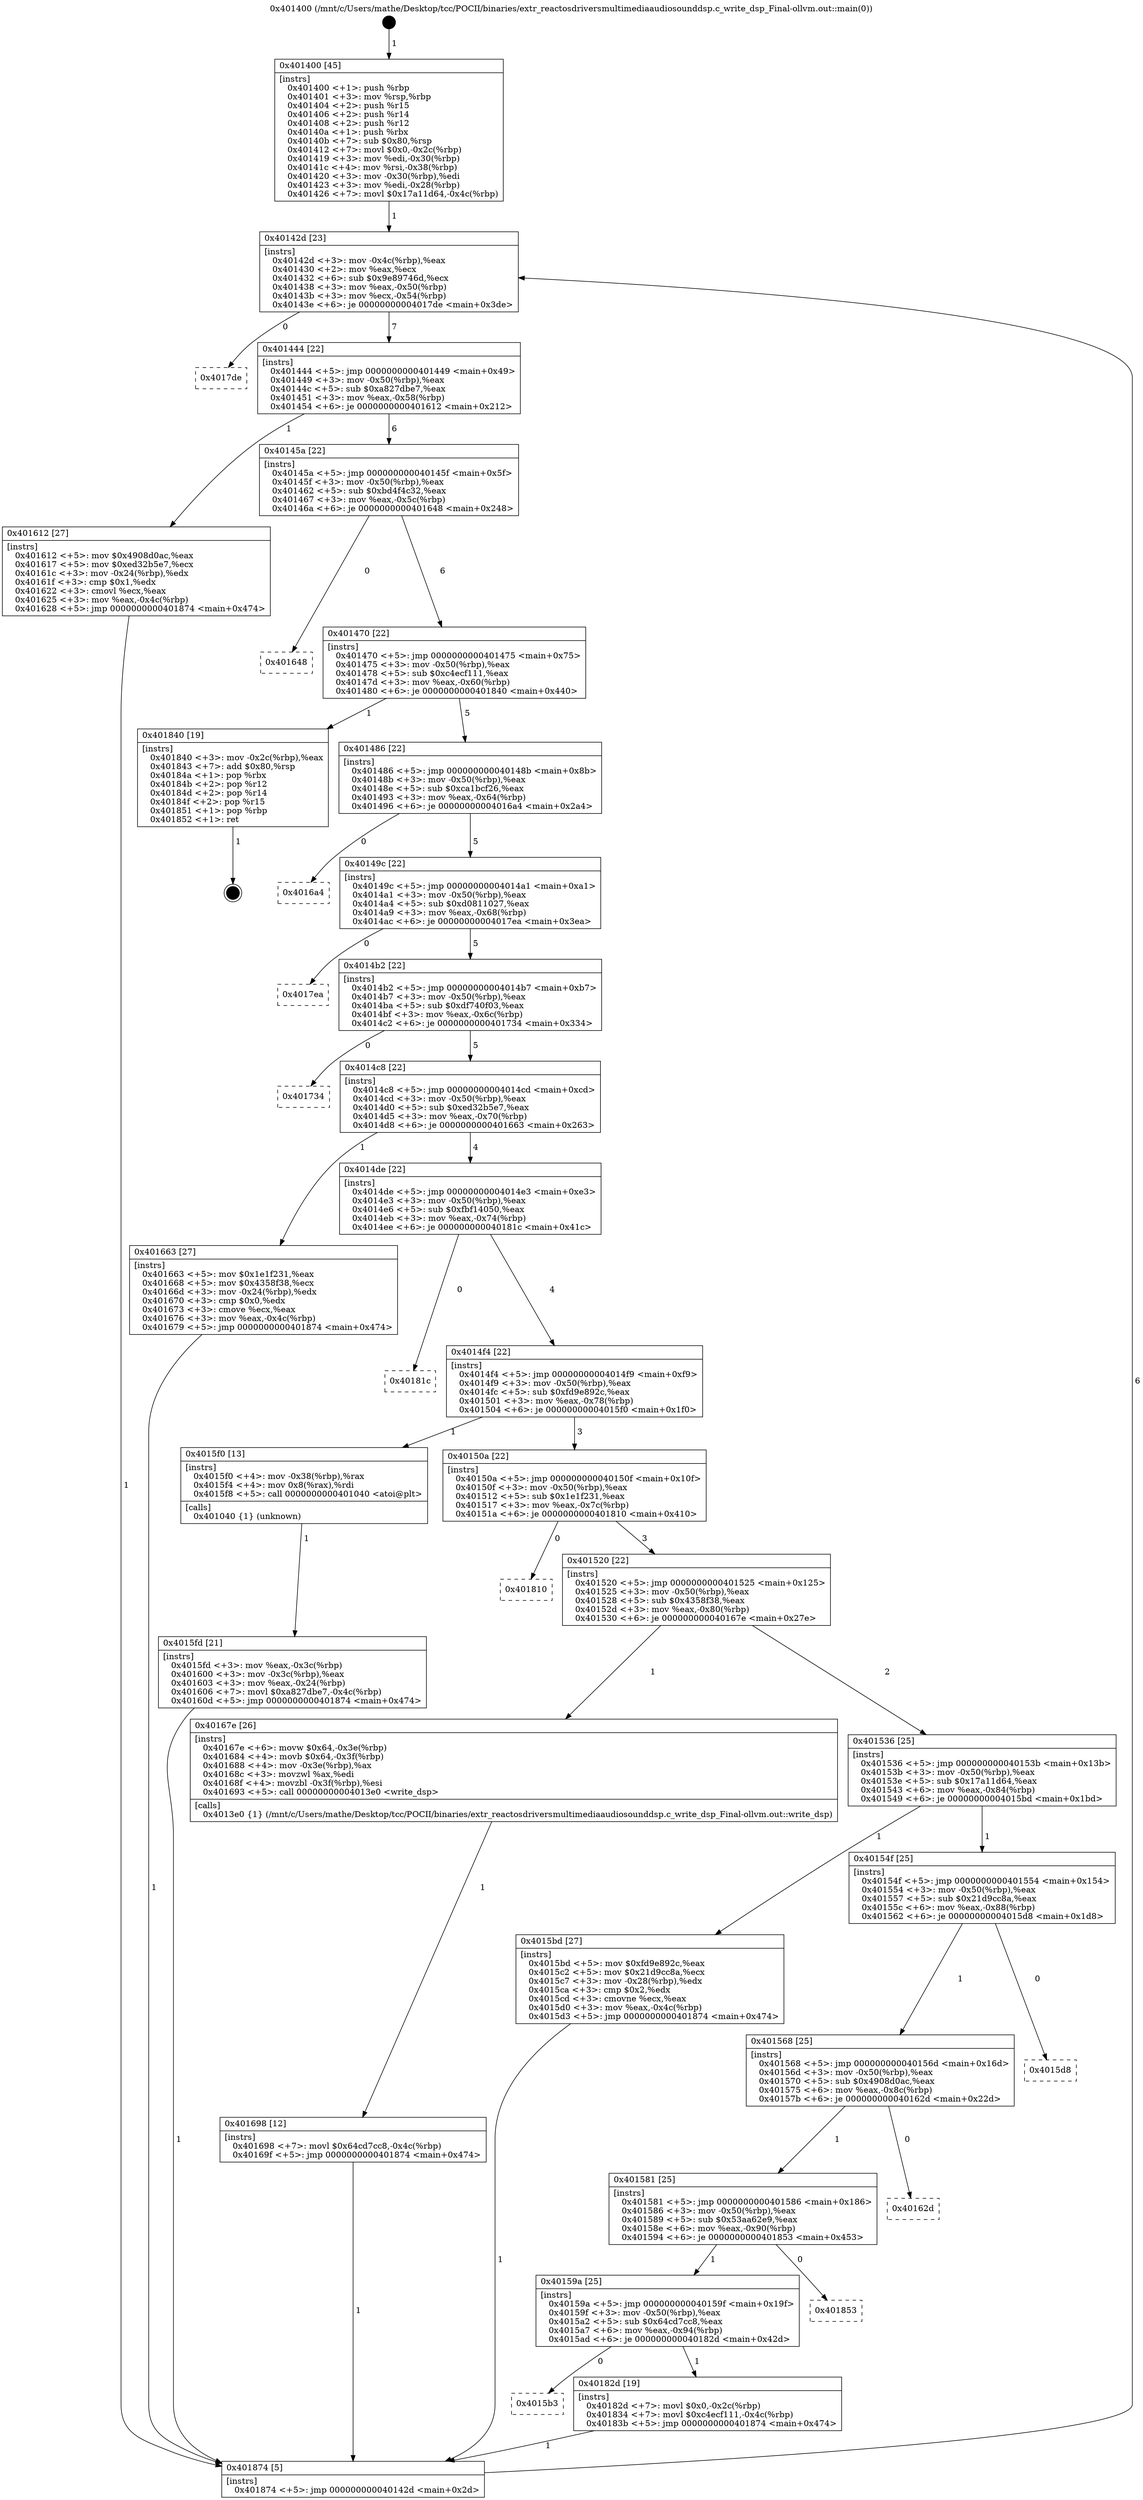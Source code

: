 digraph "0x401400" {
  label = "0x401400 (/mnt/c/Users/mathe/Desktop/tcc/POCII/binaries/extr_reactosdriversmultimediaaudiosounddsp.c_write_dsp_Final-ollvm.out::main(0))"
  labelloc = "t"
  node[shape=record]

  Entry [label="",width=0.3,height=0.3,shape=circle,fillcolor=black,style=filled]
  "0x40142d" [label="{
     0x40142d [23]\l
     | [instrs]\l
     &nbsp;&nbsp;0x40142d \<+3\>: mov -0x4c(%rbp),%eax\l
     &nbsp;&nbsp;0x401430 \<+2\>: mov %eax,%ecx\l
     &nbsp;&nbsp;0x401432 \<+6\>: sub $0x9e89746d,%ecx\l
     &nbsp;&nbsp;0x401438 \<+3\>: mov %eax,-0x50(%rbp)\l
     &nbsp;&nbsp;0x40143b \<+3\>: mov %ecx,-0x54(%rbp)\l
     &nbsp;&nbsp;0x40143e \<+6\>: je 00000000004017de \<main+0x3de\>\l
  }"]
  "0x4017de" [label="{
     0x4017de\l
  }", style=dashed]
  "0x401444" [label="{
     0x401444 [22]\l
     | [instrs]\l
     &nbsp;&nbsp;0x401444 \<+5\>: jmp 0000000000401449 \<main+0x49\>\l
     &nbsp;&nbsp;0x401449 \<+3\>: mov -0x50(%rbp),%eax\l
     &nbsp;&nbsp;0x40144c \<+5\>: sub $0xa827dbe7,%eax\l
     &nbsp;&nbsp;0x401451 \<+3\>: mov %eax,-0x58(%rbp)\l
     &nbsp;&nbsp;0x401454 \<+6\>: je 0000000000401612 \<main+0x212\>\l
  }"]
  Exit [label="",width=0.3,height=0.3,shape=circle,fillcolor=black,style=filled,peripheries=2]
  "0x401612" [label="{
     0x401612 [27]\l
     | [instrs]\l
     &nbsp;&nbsp;0x401612 \<+5\>: mov $0x4908d0ac,%eax\l
     &nbsp;&nbsp;0x401617 \<+5\>: mov $0xed32b5e7,%ecx\l
     &nbsp;&nbsp;0x40161c \<+3\>: mov -0x24(%rbp),%edx\l
     &nbsp;&nbsp;0x40161f \<+3\>: cmp $0x1,%edx\l
     &nbsp;&nbsp;0x401622 \<+3\>: cmovl %ecx,%eax\l
     &nbsp;&nbsp;0x401625 \<+3\>: mov %eax,-0x4c(%rbp)\l
     &nbsp;&nbsp;0x401628 \<+5\>: jmp 0000000000401874 \<main+0x474\>\l
  }"]
  "0x40145a" [label="{
     0x40145a [22]\l
     | [instrs]\l
     &nbsp;&nbsp;0x40145a \<+5\>: jmp 000000000040145f \<main+0x5f\>\l
     &nbsp;&nbsp;0x40145f \<+3\>: mov -0x50(%rbp),%eax\l
     &nbsp;&nbsp;0x401462 \<+5\>: sub $0xbd4f4c32,%eax\l
     &nbsp;&nbsp;0x401467 \<+3\>: mov %eax,-0x5c(%rbp)\l
     &nbsp;&nbsp;0x40146a \<+6\>: je 0000000000401648 \<main+0x248\>\l
  }"]
  "0x4015b3" [label="{
     0x4015b3\l
  }", style=dashed]
  "0x401648" [label="{
     0x401648\l
  }", style=dashed]
  "0x401470" [label="{
     0x401470 [22]\l
     | [instrs]\l
     &nbsp;&nbsp;0x401470 \<+5\>: jmp 0000000000401475 \<main+0x75\>\l
     &nbsp;&nbsp;0x401475 \<+3\>: mov -0x50(%rbp),%eax\l
     &nbsp;&nbsp;0x401478 \<+5\>: sub $0xc4ecf111,%eax\l
     &nbsp;&nbsp;0x40147d \<+3\>: mov %eax,-0x60(%rbp)\l
     &nbsp;&nbsp;0x401480 \<+6\>: je 0000000000401840 \<main+0x440\>\l
  }"]
  "0x40182d" [label="{
     0x40182d [19]\l
     | [instrs]\l
     &nbsp;&nbsp;0x40182d \<+7\>: movl $0x0,-0x2c(%rbp)\l
     &nbsp;&nbsp;0x401834 \<+7\>: movl $0xc4ecf111,-0x4c(%rbp)\l
     &nbsp;&nbsp;0x40183b \<+5\>: jmp 0000000000401874 \<main+0x474\>\l
  }"]
  "0x401840" [label="{
     0x401840 [19]\l
     | [instrs]\l
     &nbsp;&nbsp;0x401840 \<+3\>: mov -0x2c(%rbp),%eax\l
     &nbsp;&nbsp;0x401843 \<+7\>: add $0x80,%rsp\l
     &nbsp;&nbsp;0x40184a \<+1\>: pop %rbx\l
     &nbsp;&nbsp;0x40184b \<+2\>: pop %r12\l
     &nbsp;&nbsp;0x40184d \<+2\>: pop %r14\l
     &nbsp;&nbsp;0x40184f \<+2\>: pop %r15\l
     &nbsp;&nbsp;0x401851 \<+1\>: pop %rbp\l
     &nbsp;&nbsp;0x401852 \<+1\>: ret\l
  }"]
  "0x401486" [label="{
     0x401486 [22]\l
     | [instrs]\l
     &nbsp;&nbsp;0x401486 \<+5\>: jmp 000000000040148b \<main+0x8b\>\l
     &nbsp;&nbsp;0x40148b \<+3\>: mov -0x50(%rbp),%eax\l
     &nbsp;&nbsp;0x40148e \<+5\>: sub $0xca1bcf26,%eax\l
     &nbsp;&nbsp;0x401493 \<+3\>: mov %eax,-0x64(%rbp)\l
     &nbsp;&nbsp;0x401496 \<+6\>: je 00000000004016a4 \<main+0x2a4\>\l
  }"]
  "0x40159a" [label="{
     0x40159a [25]\l
     | [instrs]\l
     &nbsp;&nbsp;0x40159a \<+5\>: jmp 000000000040159f \<main+0x19f\>\l
     &nbsp;&nbsp;0x40159f \<+3\>: mov -0x50(%rbp),%eax\l
     &nbsp;&nbsp;0x4015a2 \<+5\>: sub $0x64cd7cc8,%eax\l
     &nbsp;&nbsp;0x4015a7 \<+6\>: mov %eax,-0x94(%rbp)\l
     &nbsp;&nbsp;0x4015ad \<+6\>: je 000000000040182d \<main+0x42d\>\l
  }"]
  "0x4016a4" [label="{
     0x4016a4\l
  }", style=dashed]
  "0x40149c" [label="{
     0x40149c [22]\l
     | [instrs]\l
     &nbsp;&nbsp;0x40149c \<+5\>: jmp 00000000004014a1 \<main+0xa1\>\l
     &nbsp;&nbsp;0x4014a1 \<+3\>: mov -0x50(%rbp),%eax\l
     &nbsp;&nbsp;0x4014a4 \<+5\>: sub $0xd0811027,%eax\l
     &nbsp;&nbsp;0x4014a9 \<+3\>: mov %eax,-0x68(%rbp)\l
     &nbsp;&nbsp;0x4014ac \<+6\>: je 00000000004017ea \<main+0x3ea\>\l
  }"]
  "0x401853" [label="{
     0x401853\l
  }", style=dashed]
  "0x4017ea" [label="{
     0x4017ea\l
  }", style=dashed]
  "0x4014b2" [label="{
     0x4014b2 [22]\l
     | [instrs]\l
     &nbsp;&nbsp;0x4014b2 \<+5\>: jmp 00000000004014b7 \<main+0xb7\>\l
     &nbsp;&nbsp;0x4014b7 \<+3\>: mov -0x50(%rbp),%eax\l
     &nbsp;&nbsp;0x4014ba \<+5\>: sub $0xdf740f03,%eax\l
     &nbsp;&nbsp;0x4014bf \<+3\>: mov %eax,-0x6c(%rbp)\l
     &nbsp;&nbsp;0x4014c2 \<+6\>: je 0000000000401734 \<main+0x334\>\l
  }"]
  "0x401581" [label="{
     0x401581 [25]\l
     | [instrs]\l
     &nbsp;&nbsp;0x401581 \<+5\>: jmp 0000000000401586 \<main+0x186\>\l
     &nbsp;&nbsp;0x401586 \<+3\>: mov -0x50(%rbp),%eax\l
     &nbsp;&nbsp;0x401589 \<+5\>: sub $0x53aa62e9,%eax\l
     &nbsp;&nbsp;0x40158e \<+6\>: mov %eax,-0x90(%rbp)\l
     &nbsp;&nbsp;0x401594 \<+6\>: je 0000000000401853 \<main+0x453\>\l
  }"]
  "0x401734" [label="{
     0x401734\l
  }", style=dashed]
  "0x4014c8" [label="{
     0x4014c8 [22]\l
     | [instrs]\l
     &nbsp;&nbsp;0x4014c8 \<+5\>: jmp 00000000004014cd \<main+0xcd\>\l
     &nbsp;&nbsp;0x4014cd \<+3\>: mov -0x50(%rbp),%eax\l
     &nbsp;&nbsp;0x4014d0 \<+5\>: sub $0xed32b5e7,%eax\l
     &nbsp;&nbsp;0x4014d5 \<+3\>: mov %eax,-0x70(%rbp)\l
     &nbsp;&nbsp;0x4014d8 \<+6\>: je 0000000000401663 \<main+0x263\>\l
  }"]
  "0x40162d" [label="{
     0x40162d\l
  }", style=dashed]
  "0x401663" [label="{
     0x401663 [27]\l
     | [instrs]\l
     &nbsp;&nbsp;0x401663 \<+5\>: mov $0x1e1f231,%eax\l
     &nbsp;&nbsp;0x401668 \<+5\>: mov $0x4358f38,%ecx\l
     &nbsp;&nbsp;0x40166d \<+3\>: mov -0x24(%rbp),%edx\l
     &nbsp;&nbsp;0x401670 \<+3\>: cmp $0x0,%edx\l
     &nbsp;&nbsp;0x401673 \<+3\>: cmove %ecx,%eax\l
     &nbsp;&nbsp;0x401676 \<+3\>: mov %eax,-0x4c(%rbp)\l
     &nbsp;&nbsp;0x401679 \<+5\>: jmp 0000000000401874 \<main+0x474\>\l
  }"]
  "0x4014de" [label="{
     0x4014de [22]\l
     | [instrs]\l
     &nbsp;&nbsp;0x4014de \<+5\>: jmp 00000000004014e3 \<main+0xe3\>\l
     &nbsp;&nbsp;0x4014e3 \<+3\>: mov -0x50(%rbp),%eax\l
     &nbsp;&nbsp;0x4014e6 \<+5\>: sub $0xfbf14050,%eax\l
     &nbsp;&nbsp;0x4014eb \<+3\>: mov %eax,-0x74(%rbp)\l
     &nbsp;&nbsp;0x4014ee \<+6\>: je 000000000040181c \<main+0x41c\>\l
  }"]
  "0x401568" [label="{
     0x401568 [25]\l
     | [instrs]\l
     &nbsp;&nbsp;0x401568 \<+5\>: jmp 000000000040156d \<main+0x16d\>\l
     &nbsp;&nbsp;0x40156d \<+3\>: mov -0x50(%rbp),%eax\l
     &nbsp;&nbsp;0x401570 \<+5\>: sub $0x4908d0ac,%eax\l
     &nbsp;&nbsp;0x401575 \<+6\>: mov %eax,-0x8c(%rbp)\l
     &nbsp;&nbsp;0x40157b \<+6\>: je 000000000040162d \<main+0x22d\>\l
  }"]
  "0x40181c" [label="{
     0x40181c\l
  }", style=dashed]
  "0x4014f4" [label="{
     0x4014f4 [22]\l
     | [instrs]\l
     &nbsp;&nbsp;0x4014f4 \<+5\>: jmp 00000000004014f9 \<main+0xf9\>\l
     &nbsp;&nbsp;0x4014f9 \<+3\>: mov -0x50(%rbp),%eax\l
     &nbsp;&nbsp;0x4014fc \<+5\>: sub $0xfd9e892c,%eax\l
     &nbsp;&nbsp;0x401501 \<+3\>: mov %eax,-0x78(%rbp)\l
     &nbsp;&nbsp;0x401504 \<+6\>: je 00000000004015f0 \<main+0x1f0\>\l
  }"]
  "0x4015d8" [label="{
     0x4015d8\l
  }", style=dashed]
  "0x4015f0" [label="{
     0x4015f0 [13]\l
     | [instrs]\l
     &nbsp;&nbsp;0x4015f0 \<+4\>: mov -0x38(%rbp),%rax\l
     &nbsp;&nbsp;0x4015f4 \<+4\>: mov 0x8(%rax),%rdi\l
     &nbsp;&nbsp;0x4015f8 \<+5\>: call 0000000000401040 \<atoi@plt\>\l
     | [calls]\l
     &nbsp;&nbsp;0x401040 \{1\} (unknown)\l
  }"]
  "0x40150a" [label="{
     0x40150a [22]\l
     | [instrs]\l
     &nbsp;&nbsp;0x40150a \<+5\>: jmp 000000000040150f \<main+0x10f\>\l
     &nbsp;&nbsp;0x40150f \<+3\>: mov -0x50(%rbp),%eax\l
     &nbsp;&nbsp;0x401512 \<+5\>: sub $0x1e1f231,%eax\l
     &nbsp;&nbsp;0x401517 \<+3\>: mov %eax,-0x7c(%rbp)\l
     &nbsp;&nbsp;0x40151a \<+6\>: je 0000000000401810 \<main+0x410\>\l
  }"]
  "0x401698" [label="{
     0x401698 [12]\l
     | [instrs]\l
     &nbsp;&nbsp;0x401698 \<+7\>: movl $0x64cd7cc8,-0x4c(%rbp)\l
     &nbsp;&nbsp;0x40169f \<+5\>: jmp 0000000000401874 \<main+0x474\>\l
  }"]
  "0x401810" [label="{
     0x401810\l
  }", style=dashed]
  "0x401520" [label="{
     0x401520 [22]\l
     | [instrs]\l
     &nbsp;&nbsp;0x401520 \<+5\>: jmp 0000000000401525 \<main+0x125\>\l
     &nbsp;&nbsp;0x401525 \<+3\>: mov -0x50(%rbp),%eax\l
     &nbsp;&nbsp;0x401528 \<+5\>: sub $0x4358f38,%eax\l
     &nbsp;&nbsp;0x40152d \<+3\>: mov %eax,-0x80(%rbp)\l
     &nbsp;&nbsp;0x401530 \<+6\>: je 000000000040167e \<main+0x27e\>\l
  }"]
  "0x4015fd" [label="{
     0x4015fd [21]\l
     | [instrs]\l
     &nbsp;&nbsp;0x4015fd \<+3\>: mov %eax,-0x3c(%rbp)\l
     &nbsp;&nbsp;0x401600 \<+3\>: mov -0x3c(%rbp),%eax\l
     &nbsp;&nbsp;0x401603 \<+3\>: mov %eax,-0x24(%rbp)\l
     &nbsp;&nbsp;0x401606 \<+7\>: movl $0xa827dbe7,-0x4c(%rbp)\l
     &nbsp;&nbsp;0x40160d \<+5\>: jmp 0000000000401874 \<main+0x474\>\l
  }"]
  "0x40167e" [label="{
     0x40167e [26]\l
     | [instrs]\l
     &nbsp;&nbsp;0x40167e \<+6\>: movw $0x64,-0x3e(%rbp)\l
     &nbsp;&nbsp;0x401684 \<+4\>: movb $0x64,-0x3f(%rbp)\l
     &nbsp;&nbsp;0x401688 \<+4\>: mov -0x3e(%rbp),%ax\l
     &nbsp;&nbsp;0x40168c \<+3\>: movzwl %ax,%edi\l
     &nbsp;&nbsp;0x40168f \<+4\>: movzbl -0x3f(%rbp),%esi\l
     &nbsp;&nbsp;0x401693 \<+5\>: call 00000000004013e0 \<write_dsp\>\l
     | [calls]\l
     &nbsp;&nbsp;0x4013e0 \{1\} (/mnt/c/Users/mathe/Desktop/tcc/POCII/binaries/extr_reactosdriversmultimediaaudiosounddsp.c_write_dsp_Final-ollvm.out::write_dsp)\l
  }"]
  "0x401536" [label="{
     0x401536 [25]\l
     | [instrs]\l
     &nbsp;&nbsp;0x401536 \<+5\>: jmp 000000000040153b \<main+0x13b\>\l
     &nbsp;&nbsp;0x40153b \<+3\>: mov -0x50(%rbp),%eax\l
     &nbsp;&nbsp;0x40153e \<+5\>: sub $0x17a11d64,%eax\l
     &nbsp;&nbsp;0x401543 \<+6\>: mov %eax,-0x84(%rbp)\l
     &nbsp;&nbsp;0x401549 \<+6\>: je 00000000004015bd \<main+0x1bd\>\l
  }"]
  "0x401400" [label="{
     0x401400 [45]\l
     | [instrs]\l
     &nbsp;&nbsp;0x401400 \<+1\>: push %rbp\l
     &nbsp;&nbsp;0x401401 \<+3\>: mov %rsp,%rbp\l
     &nbsp;&nbsp;0x401404 \<+2\>: push %r15\l
     &nbsp;&nbsp;0x401406 \<+2\>: push %r14\l
     &nbsp;&nbsp;0x401408 \<+2\>: push %r12\l
     &nbsp;&nbsp;0x40140a \<+1\>: push %rbx\l
     &nbsp;&nbsp;0x40140b \<+7\>: sub $0x80,%rsp\l
     &nbsp;&nbsp;0x401412 \<+7\>: movl $0x0,-0x2c(%rbp)\l
     &nbsp;&nbsp;0x401419 \<+3\>: mov %edi,-0x30(%rbp)\l
     &nbsp;&nbsp;0x40141c \<+4\>: mov %rsi,-0x38(%rbp)\l
     &nbsp;&nbsp;0x401420 \<+3\>: mov -0x30(%rbp),%edi\l
     &nbsp;&nbsp;0x401423 \<+3\>: mov %edi,-0x28(%rbp)\l
     &nbsp;&nbsp;0x401426 \<+7\>: movl $0x17a11d64,-0x4c(%rbp)\l
  }"]
  "0x4015bd" [label="{
     0x4015bd [27]\l
     | [instrs]\l
     &nbsp;&nbsp;0x4015bd \<+5\>: mov $0xfd9e892c,%eax\l
     &nbsp;&nbsp;0x4015c2 \<+5\>: mov $0x21d9cc8a,%ecx\l
     &nbsp;&nbsp;0x4015c7 \<+3\>: mov -0x28(%rbp),%edx\l
     &nbsp;&nbsp;0x4015ca \<+3\>: cmp $0x2,%edx\l
     &nbsp;&nbsp;0x4015cd \<+3\>: cmovne %ecx,%eax\l
     &nbsp;&nbsp;0x4015d0 \<+3\>: mov %eax,-0x4c(%rbp)\l
     &nbsp;&nbsp;0x4015d3 \<+5\>: jmp 0000000000401874 \<main+0x474\>\l
  }"]
  "0x40154f" [label="{
     0x40154f [25]\l
     | [instrs]\l
     &nbsp;&nbsp;0x40154f \<+5\>: jmp 0000000000401554 \<main+0x154\>\l
     &nbsp;&nbsp;0x401554 \<+3\>: mov -0x50(%rbp),%eax\l
     &nbsp;&nbsp;0x401557 \<+5\>: sub $0x21d9cc8a,%eax\l
     &nbsp;&nbsp;0x40155c \<+6\>: mov %eax,-0x88(%rbp)\l
     &nbsp;&nbsp;0x401562 \<+6\>: je 00000000004015d8 \<main+0x1d8\>\l
  }"]
  "0x401874" [label="{
     0x401874 [5]\l
     | [instrs]\l
     &nbsp;&nbsp;0x401874 \<+5\>: jmp 000000000040142d \<main+0x2d\>\l
  }"]
  Entry -> "0x401400" [label=" 1"]
  "0x40142d" -> "0x4017de" [label=" 0"]
  "0x40142d" -> "0x401444" [label=" 7"]
  "0x401840" -> Exit [label=" 1"]
  "0x401444" -> "0x401612" [label=" 1"]
  "0x401444" -> "0x40145a" [label=" 6"]
  "0x40182d" -> "0x401874" [label=" 1"]
  "0x40145a" -> "0x401648" [label=" 0"]
  "0x40145a" -> "0x401470" [label=" 6"]
  "0x40159a" -> "0x4015b3" [label=" 0"]
  "0x401470" -> "0x401840" [label=" 1"]
  "0x401470" -> "0x401486" [label=" 5"]
  "0x40159a" -> "0x40182d" [label=" 1"]
  "0x401486" -> "0x4016a4" [label=" 0"]
  "0x401486" -> "0x40149c" [label=" 5"]
  "0x401581" -> "0x40159a" [label=" 1"]
  "0x40149c" -> "0x4017ea" [label=" 0"]
  "0x40149c" -> "0x4014b2" [label=" 5"]
  "0x401581" -> "0x401853" [label=" 0"]
  "0x4014b2" -> "0x401734" [label=" 0"]
  "0x4014b2" -> "0x4014c8" [label=" 5"]
  "0x401568" -> "0x401581" [label=" 1"]
  "0x4014c8" -> "0x401663" [label=" 1"]
  "0x4014c8" -> "0x4014de" [label=" 4"]
  "0x401568" -> "0x40162d" [label=" 0"]
  "0x4014de" -> "0x40181c" [label=" 0"]
  "0x4014de" -> "0x4014f4" [label=" 4"]
  "0x40154f" -> "0x401568" [label=" 1"]
  "0x4014f4" -> "0x4015f0" [label=" 1"]
  "0x4014f4" -> "0x40150a" [label=" 3"]
  "0x40154f" -> "0x4015d8" [label=" 0"]
  "0x40150a" -> "0x401810" [label=" 0"]
  "0x40150a" -> "0x401520" [label=" 3"]
  "0x401698" -> "0x401874" [label=" 1"]
  "0x401520" -> "0x40167e" [label=" 1"]
  "0x401520" -> "0x401536" [label=" 2"]
  "0x40167e" -> "0x401698" [label=" 1"]
  "0x401536" -> "0x4015bd" [label=" 1"]
  "0x401536" -> "0x40154f" [label=" 1"]
  "0x4015bd" -> "0x401874" [label=" 1"]
  "0x401400" -> "0x40142d" [label=" 1"]
  "0x401874" -> "0x40142d" [label=" 6"]
  "0x4015f0" -> "0x4015fd" [label=" 1"]
  "0x4015fd" -> "0x401874" [label=" 1"]
  "0x401612" -> "0x401874" [label=" 1"]
  "0x401663" -> "0x401874" [label=" 1"]
}
